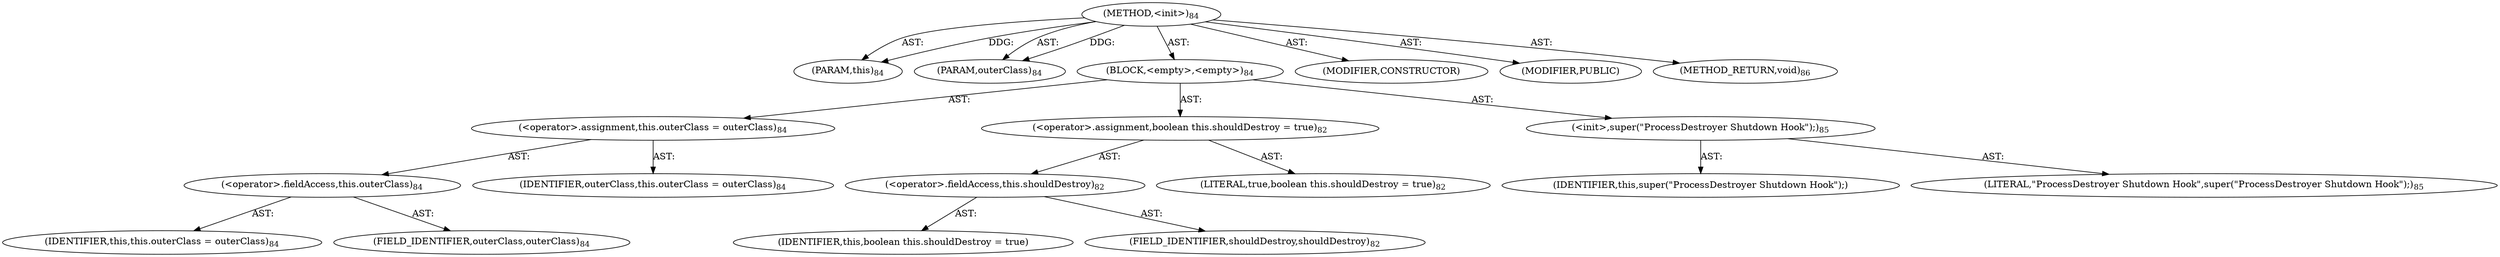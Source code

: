 digraph "&lt;init&gt;" {  
"111669149696" [label = <(METHOD,&lt;init&gt;)<SUB>84</SUB>> ]
"115964116994" [label = <(PARAM,this)<SUB>84</SUB>> ]
"115964116995" [label = <(PARAM,outerClass)<SUB>84</SUB>> ]
"25769803776" [label = <(BLOCK,&lt;empty&gt;,&lt;empty&gt;)<SUB>84</SUB>> ]
"30064771073" [label = <(&lt;operator&gt;.assignment,this.outerClass = outerClass)<SUB>84</SUB>> ]
"30064771074" [label = <(&lt;operator&gt;.fieldAccess,this.outerClass)<SUB>84</SUB>> ]
"68719476739" [label = <(IDENTIFIER,this,this.outerClass = outerClass)<SUB>84</SUB>> ]
"55834574848" [label = <(FIELD_IDENTIFIER,outerClass,outerClass)<SUB>84</SUB>> ]
"68719476740" [label = <(IDENTIFIER,outerClass,this.outerClass = outerClass)<SUB>84</SUB>> ]
"30064771075" [label = <(&lt;operator&gt;.assignment,boolean this.shouldDestroy = true)<SUB>82</SUB>> ]
"30064771076" [label = <(&lt;operator&gt;.fieldAccess,this.shouldDestroy)<SUB>82</SUB>> ]
"68719476743" [label = <(IDENTIFIER,this,boolean this.shouldDestroy = true)> ]
"55834574849" [label = <(FIELD_IDENTIFIER,shouldDestroy,shouldDestroy)<SUB>82</SUB>> ]
"90194313217" [label = <(LITERAL,true,boolean this.shouldDestroy = true)<SUB>82</SUB>> ]
"30064771072" [label = <(&lt;init&gt;,super(&quot;ProcessDestroyer Shutdown Hook&quot;);)<SUB>85</SUB>> ]
"68719476738" [label = <(IDENTIFIER,this,super(&quot;ProcessDestroyer Shutdown Hook&quot;);)> ]
"90194313216" [label = <(LITERAL,&quot;ProcessDestroyer Shutdown Hook&quot;,super(&quot;ProcessDestroyer Shutdown Hook&quot;);)<SUB>85</SUB>> ]
"133143986182" [label = <(MODIFIER,CONSTRUCTOR)> ]
"133143986183" [label = <(MODIFIER,PUBLIC)> ]
"128849018880" [label = <(METHOD_RETURN,void)<SUB>86</SUB>> ]
  "111669149696" -> "115964116994"  [ label = "AST: "] 
  "111669149696" -> "115964116995"  [ label = "AST: "] 
  "111669149696" -> "25769803776"  [ label = "AST: "] 
  "111669149696" -> "133143986182"  [ label = "AST: "] 
  "111669149696" -> "133143986183"  [ label = "AST: "] 
  "111669149696" -> "128849018880"  [ label = "AST: "] 
  "25769803776" -> "30064771073"  [ label = "AST: "] 
  "25769803776" -> "30064771075"  [ label = "AST: "] 
  "25769803776" -> "30064771072"  [ label = "AST: "] 
  "30064771073" -> "30064771074"  [ label = "AST: "] 
  "30064771073" -> "68719476740"  [ label = "AST: "] 
  "30064771074" -> "68719476739"  [ label = "AST: "] 
  "30064771074" -> "55834574848"  [ label = "AST: "] 
  "30064771075" -> "30064771076"  [ label = "AST: "] 
  "30064771075" -> "90194313217"  [ label = "AST: "] 
  "30064771076" -> "68719476743"  [ label = "AST: "] 
  "30064771076" -> "55834574849"  [ label = "AST: "] 
  "30064771072" -> "68719476738"  [ label = "AST: "] 
  "30064771072" -> "90194313216"  [ label = "AST: "] 
  "111669149696" -> "115964116994"  [ label = "DDG: "] 
  "111669149696" -> "115964116995"  [ label = "DDG: "] 
}
